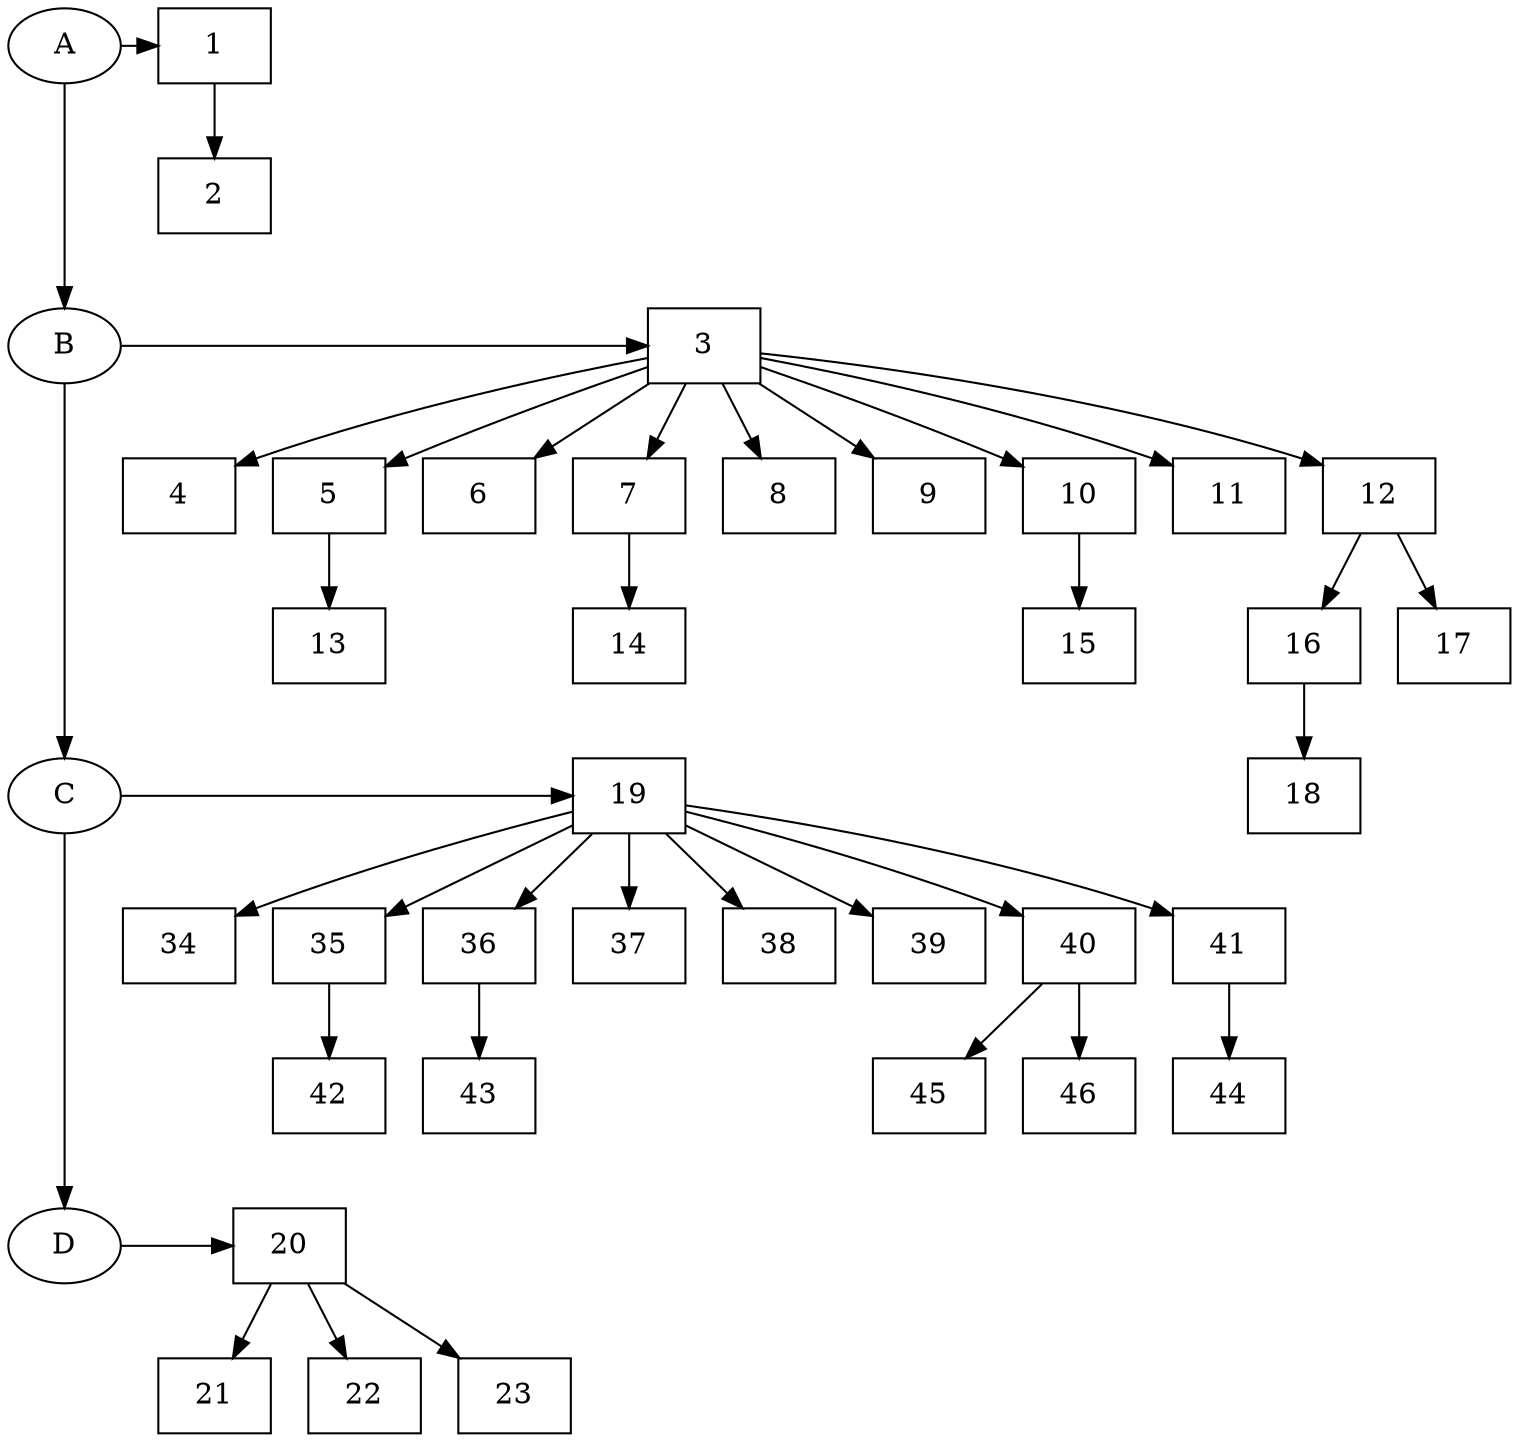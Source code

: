 
digraph {

	A; B; C; D;
	E [style = invis];

	{   node [shape = box];

		1 -> 2;
		3 -> { 4; 5; 6; 7; 8; 9; 10; 11; 12; }; 5 -> 13; 7 -> 14; 10 -> 15; 12 -> { 16; 17; }; 16 -> 18;
		19 -> { 34; 35; 36; 37; 38; 39; 40; 41; }; 35 -> 42; 36 -> 43; 40 -> { 45; 46; }; 41 -> 44;
		20 -> { 21; 22; 23};
	}

	{   edge [weight = 10];
		A -> B [minlen = 2];
		B -> C [minlen = 3];
		C -> D [minlen = 3];
		D -> E [style = invis];
	}

	{   rank = same; A -> 1; }
	{   rank = same; B -> 3; }
	{   rank = same; C -> 19; }
	{   rank = same; D -> 20; }
}
